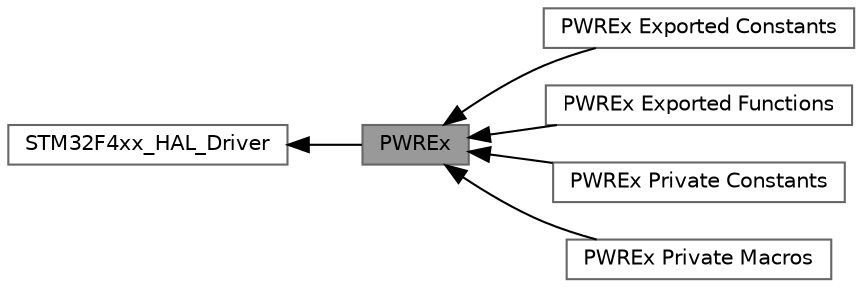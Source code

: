 digraph "PWREx"
{
 // LATEX_PDF_SIZE
  bgcolor="transparent";
  edge [fontname=Helvetica,fontsize=10,labelfontname=Helvetica,labelfontsize=10];
  node [fontname=Helvetica,fontsize=10,shape=box,height=0.2,width=0.4];
  rankdir=LR;
  Node1 [id="Node000001",label="PWREx",height=0.2,width=0.4,color="gray40", fillcolor="grey60", style="filled", fontcolor="black",tooltip="PWR HAL module driver."];
  Node3 [id="Node000003",label="PWREx Exported Constants",height=0.2,width=0.4,color="grey40", fillcolor="white", style="filled",URL="$group__PWREx__Exported__Constants.html",tooltip=" "];
  Node6 [id="Node000006",label="PWREx Exported Functions",height=0.2,width=0.4,color="grey40", fillcolor="white", style="filled",URL="$group__PWREx__Exported__Functions.html",tooltip=" "];
  Node4 [id="Node000004",label="PWREx Private Constants",height=0.2,width=0.4,color="grey40", fillcolor="white", style="filled",URL="$group__PWREx__Private__Constants.html",tooltip=" "];
  Node5 [id="Node000005",label="PWREx Private Macros",height=0.2,width=0.4,color="grey40", fillcolor="white", style="filled",URL="$group__PWREx__Private__Macros.html",tooltip=" "];
  Node2 [id="Node000002",label="STM32F4xx_HAL_Driver",height=0.2,width=0.4,color="grey40", fillcolor="white", style="filled",URL="$group__STM32F4xx__HAL__Driver.html",tooltip=" "];
  Node2->Node1 [shape=plaintext, dir="back", style="solid"];
  Node1->Node3 [shape=plaintext, dir="back", style="solid"];
  Node1->Node4 [shape=plaintext, dir="back", style="solid"];
  Node1->Node5 [shape=plaintext, dir="back", style="solid"];
  Node1->Node6 [shape=plaintext, dir="back", style="solid"];
}
